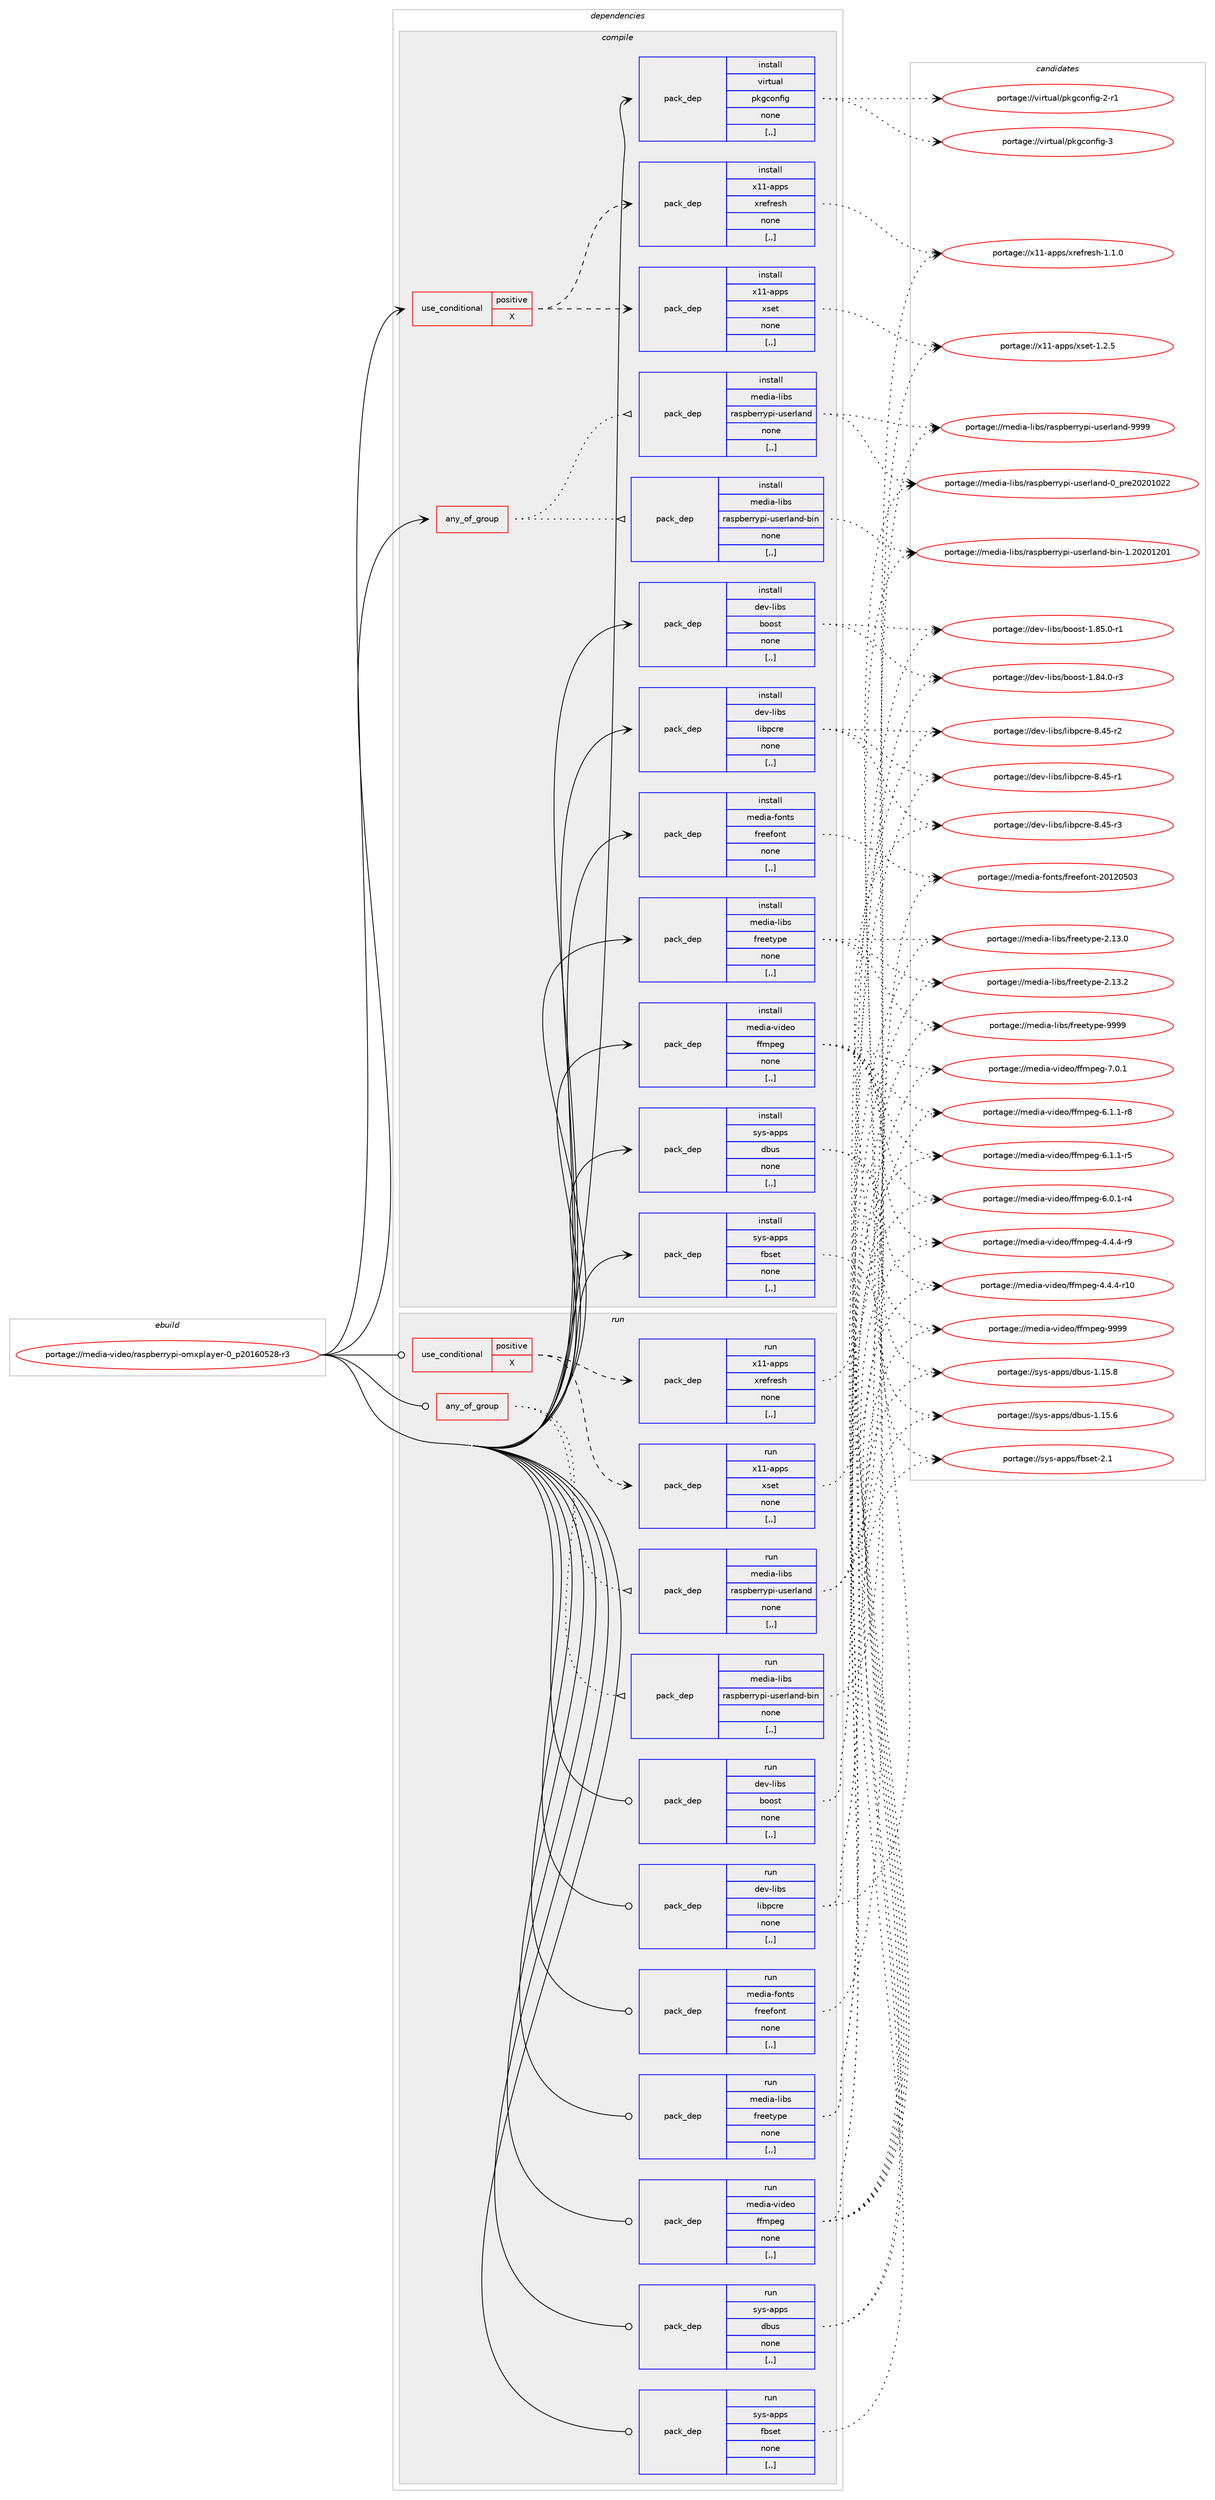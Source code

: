 digraph prolog {

# *************
# Graph options
# *************

newrank=true;
concentrate=true;
compound=true;
graph [rankdir=LR,fontname=Helvetica,fontsize=10,ranksep=1.5];#, ranksep=2.5, nodesep=0.2];
edge  [arrowhead=vee];
node  [fontname=Helvetica,fontsize=10];

# **********
# The ebuild
# **********

subgraph cluster_leftcol {
color=gray;
label=<<i>ebuild</i>>;
id [label="portage://media-video/raspberrypi-omxplayer-0_p20160528-r3", color=red, width=4, href="../media-video/raspberrypi-omxplayer-0_p20160528-r3.svg"];
}

# ****************
# The dependencies
# ****************

subgraph cluster_midcol {
color=gray;
label=<<i>dependencies</i>>;
subgraph cluster_compile {
fillcolor="#eeeeee";
style=filled;
label=<<i>compile</i>>;
subgraph any2360 {
dependency333309 [label=<<TABLE BORDER="0" CELLBORDER="1" CELLSPACING="0" CELLPADDING="4"><TR><TD CELLPADDING="10">any_of_group</TD></TR></TABLE>>, shape=none, color=red];subgraph pack245200 {
dependency333310 [label=<<TABLE BORDER="0" CELLBORDER="1" CELLSPACING="0" CELLPADDING="4" WIDTH="220"><TR><TD ROWSPAN="6" CELLPADDING="30">pack_dep</TD></TR><TR><TD WIDTH="110">install</TD></TR><TR><TD>media-libs</TD></TR><TR><TD>raspberrypi-userland</TD></TR><TR><TD>none</TD></TR><TR><TD>[,,]</TD></TR></TABLE>>, shape=none, color=blue];
}
dependency333309:e -> dependency333310:w [weight=20,style="dotted",arrowhead="oinv"];
subgraph pack245201 {
dependency333311 [label=<<TABLE BORDER="0" CELLBORDER="1" CELLSPACING="0" CELLPADDING="4" WIDTH="220"><TR><TD ROWSPAN="6" CELLPADDING="30">pack_dep</TD></TR><TR><TD WIDTH="110">install</TD></TR><TR><TD>media-libs</TD></TR><TR><TD>raspberrypi-userland-bin</TD></TR><TR><TD>none</TD></TR><TR><TD>[,,]</TD></TR></TABLE>>, shape=none, color=blue];
}
dependency333309:e -> dependency333311:w [weight=20,style="dotted",arrowhead="oinv"];
}
id:e -> dependency333309:w [weight=20,style="solid",arrowhead="vee"];
subgraph cond85569 {
dependency333312 [label=<<TABLE BORDER="0" CELLBORDER="1" CELLSPACING="0" CELLPADDING="4"><TR><TD ROWSPAN="3" CELLPADDING="10">use_conditional</TD></TR><TR><TD>positive</TD></TR><TR><TD>X</TD></TR></TABLE>>, shape=none, color=red];
subgraph pack245202 {
dependency333313 [label=<<TABLE BORDER="0" CELLBORDER="1" CELLSPACING="0" CELLPADDING="4" WIDTH="220"><TR><TD ROWSPAN="6" CELLPADDING="30">pack_dep</TD></TR><TR><TD WIDTH="110">install</TD></TR><TR><TD>x11-apps</TD></TR><TR><TD>xrefresh</TD></TR><TR><TD>none</TD></TR><TR><TD>[,,]</TD></TR></TABLE>>, shape=none, color=blue];
}
dependency333312:e -> dependency333313:w [weight=20,style="dashed",arrowhead="vee"];
subgraph pack245203 {
dependency333314 [label=<<TABLE BORDER="0" CELLBORDER="1" CELLSPACING="0" CELLPADDING="4" WIDTH="220"><TR><TD ROWSPAN="6" CELLPADDING="30">pack_dep</TD></TR><TR><TD WIDTH="110">install</TD></TR><TR><TD>x11-apps</TD></TR><TR><TD>xset</TD></TR><TR><TD>none</TD></TR><TR><TD>[,,]</TD></TR></TABLE>>, shape=none, color=blue];
}
dependency333312:e -> dependency333314:w [weight=20,style="dashed",arrowhead="vee"];
}
id:e -> dependency333312:w [weight=20,style="solid",arrowhead="vee"];
subgraph pack245204 {
dependency333315 [label=<<TABLE BORDER="0" CELLBORDER="1" CELLSPACING="0" CELLPADDING="4" WIDTH="220"><TR><TD ROWSPAN="6" CELLPADDING="30">pack_dep</TD></TR><TR><TD WIDTH="110">install</TD></TR><TR><TD>dev-libs</TD></TR><TR><TD>boost</TD></TR><TR><TD>none</TD></TR><TR><TD>[,,]</TD></TR></TABLE>>, shape=none, color=blue];
}
id:e -> dependency333315:w [weight=20,style="solid",arrowhead="vee"];
subgraph pack245205 {
dependency333316 [label=<<TABLE BORDER="0" CELLBORDER="1" CELLSPACING="0" CELLPADDING="4" WIDTH="220"><TR><TD ROWSPAN="6" CELLPADDING="30">pack_dep</TD></TR><TR><TD WIDTH="110">install</TD></TR><TR><TD>dev-libs</TD></TR><TR><TD>libpcre</TD></TR><TR><TD>none</TD></TR><TR><TD>[,,]</TD></TR></TABLE>>, shape=none, color=blue];
}
id:e -> dependency333316:w [weight=20,style="solid",arrowhead="vee"];
subgraph pack245206 {
dependency333317 [label=<<TABLE BORDER="0" CELLBORDER="1" CELLSPACING="0" CELLPADDING="4" WIDTH="220"><TR><TD ROWSPAN="6" CELLPADDING="30">pack_dep</TD></TR><TR><TD WIDTH="110">install</TD></TR><TR><TD>media-fonts</TD></TR><TR><TD>freefont</TD></TR><TR><TD>none</TD></TR><TR><TD>[,,]</TD></TR></TABLE>>, shape=none, color=blue];
}
id:e -> dependency333317:w [weight=20,style="solid",arrowhead="vee"];
subgraph pack245207 {
dependency333318 [label=<<TABLE BORDER="0" CELLBORDER="1" CELLSPACING="0" CELLPADDING="4" WIDTH="220"><TR><TD ROWSPAN="6" CELLPADDING="30">pack_dep</TD></TR><TR><TD WIDTH="110">install</TD></TR><TR><TD>media-libs</TD></TR><TR><TD>freetype</TD></TR><TR><TD>none</TD></TR><TR><TD>[,,]</TD></TR></TABLE>>, shape=none, color=blue];
}
id:e -> dependency333318:w [weight=20,style="solid",arrowhead="vee"];
subgraph pack245208 {
dependency333319 [label=<<TABLE BORDER="0" CELLBORDER="1" CELLSPACING="0" CELLPADDING="4" WIDTH="220"><TR><TD ROWSPAN="6" CELLPADDING="30">pack_dep</TD></TR><TR><TD WIDTH="110">install</TD></TR><TR><TD>media-video</TD></TR><TR><TD>ffmpeg</TD></TR><TR><TD>none</TD></TR><TR><TD>[,,]</TD></TR></TABLE>>, shape=none, color=blue];
}
id:e -> dependency333319:w [weight=20,style="solid",arrowhead="vee"];
subgraph pack245209 {
dependency333320 [label=<<TABLE BORDER="0" CELLBORDER="1" CELLSPACING="0" CELLPADDING="4" WIDTH="220"><TR><TD ROWSPAN="6" CELLPADDING="30">pack_dep</TD></TR><TR><TD WIDTH="110">install</TD></TR><TR><TD>sys-apps</TD></TR><TR><TD>dbus</TD></TR><TR><TD>none</TD></TR><TR><TD>[,,]</TD></TR></TABLE>>, shape=none, color=blue];
}
id:e -> dependency333320:w [weight=20,style="solid",arrowhead="vee"];
subgraph pack245210 {
dependency333321 [label=<<TABLE BORDER="0" CELLBORDER="1" CELLSPACING="0" CELLPADDING="4" WIDTH="220"><TR><TD ROWSPAN="6" CELLPADDING="30">pack_dep</TD></TR><TR><TD WIDTH="110">install</TD></TR><TR><TD>sys-apps</TD></TR><TR><TD>fbset</TD></TR><TR><TD>none</TD></TR><TR><TD>[,,]</TD></TR></TABLE>>, shape=none, color=blue];
}
id:e -> dependency333321:w [weight=20,style="solid",arrowhead="vee"];
subgraph pack245211 {
dependency333322 [label=<<TABLE BORDER="0" CELLBORDER="1" CELLSPACING="0" CELLPADDING="4" WIDTH="220"><TR><TD ROWSPAN="6" CELLPADDING="30">pack_dep</TD></TR><TR><TD WIDTH="110">install</TD></TR><TR><TD>virtual</TD></TR><TR><TD>pkgconfig</TD></TR><TR><TD>none</TD></TR><TR><TD>[,,]</TD></TR></TABLE>>, shape=none, color=blue];
}
id:e -> dependency333322:w [weight=20,style="solid",arrowhead="vee"];
}
subgraph cluster_compileandrun {
fillcolor="#eeeeee";
style=filled;
label=<<i>compile and run</i>>;
}
subgraph cluster_run {
fillcolor="#eeeeee";
style=filled;
label=<<i>run</i>>;
subgraph any2361 {
dependency333323 [label=<<TABLE BORDER="0" CELLBORDER="1" CELLSPACING="0" CELLPADDING="4"><TR><TD CELLPADDING="10">any_of_group</TD></TR></TABLE>>, shape=none, color=red];subgraph pack245212 {
dependency333324 [label=<<TABLE BORDER="0" CELLBORDER="1" CELLSPACING="0" CELLPADDING="4" WIDTH="220"><TR><TD ROWSPAN="6" CELLPADDING="30">pack_dep</TD></TR><TR><TD WIDTH="110">run</TD></TR><TR><TD>media-libs</TD></TR><TR><TD>raspberrypi-userland</TD></TR><TR><TD>none</TD></TR><TR><TD>[,,]</TD></TR></TABLE>>, shape=none, color=blue];
}
dependency333323:e -> dependency333324:w [weight=20,style="dotted",arrowhead="oinv"];
subgraph pack245213 {
dependency333325 [label=<<TABLE BORDER="0" CELLBORDER="1" CELLSPACING="0" CELLPADDING="4" WIDTH="220"><TR><TD ROWSPAN="6" CELLPADDING="30">pack_dep</TD></TR><TR><TD WIDTH="110">run</TD></TR><TR><TD>media-libs</TD></TR><TR><TD>raspberrypi-userland-bin</TD></TR><TR><TD>none</TD></TR><TR><TD>[,,]</TD></TR></TABLE>>, shape=none, color=blue];
}
dependency333323:e -> dependency333325:w [weight=20,style="dotted",arrowhead="oinv"];
}
id:e -> dependency333323:w [weight=20,style="solid",arrowhead="odot"];
subgraph cond85570 {
dependency333326 [label=<<TABLE BORDER="0" CELLBORDER="1" CELLSPACING="0" CELLPADDING="4"><TR><TD ROWSPAN="3" CELLPADDING="10">use_conditional</TD></TR><TR><TD>positive</TD></TR><TR><TD>X</TD></TR></TABLE>>, shape=none, color=red];
subgraph pack245214 {
dependency333327 [label=<<TABLE BORDER="0" CELLBORDER="1" CELLSPACING="0" CELLPADDING="4" WIDTH="220"><TR><TD ROWSPAN="6" CELLPADDING="30">pack_dep</TD></TR><TR><TD WIDTH="110">run</TD></TR><TR><TD>x11-apps</TD></TR><TR><TD>xrefresh</TD></TR><TR><TD>none</TD></TR><TR><TD>[,,]</TD></TR></TABLE>>, shape=none, color=blue];
}
dependency333326:e -> dependency333327:w [weight=20,style="dashed",arrowhead="vee"];
subgraph pack245215 {
dependency333328 [label=<<TABLE BORDER="0" CELLBORDER="1" CELLSPACING="0" CELLPADDING="4" WIDTH="220"><TR><TD ROWSPAN="6" CELLPADDING="30">pack_dep</TD></TR><TR><TD WIDTH="110">run</TD></TR><TR><TD>x11-apps</TD></TR><TR><TD>xset</TD></TR><TR><TD>none</TD></TR><TR><TD>[,,]</TD></TR></TABLE>>, shape=none, color=blue];
}
dependency333326:e -> dependency333328:w [weight=20,style="dashed",arrowhead="vee"];
}
id:e -> dependency333326:w [weight=20,style="solid",arrowhead="odot"];
subgraph pack245216 {
dependency333329 [label=<<TABLE BORDER="0" CELLBORDER="1" CELLSPACING="0" CELLPADDING="4" WIDTH="220"><TR><TD ROWSPAN="6" CELLPADDING="30">pack_dep</TD></TR><TR><TD WIDTH="110">run</TD></TR><TR><TD>dev-libs</TD></TR><TR><TD>boost</TD></TR><TR><TD>none</TD></TR><TR><TD>[,,]</TD></TR></TABLE>>, shape=none, color=blue];
}
id:e -> dependency333329:w [weight=20,style="solid",arrowhead="odot"];
subgraph pack245217 {
dependency333330 [label=<<TABLE BORDER="0" CELLBORDER="1" CELLSPACING="0" CELLPADDING="4" WIDTH="220"><TR><TD ROWSPAN="6" CELLPADDING="30">pack_dep</TD></TR><TR><TD WIDTH="110">run</TD></TR><TR><TD>dev-libs</TD></TR><TR><TD>libpcre</TD></TR><TR><TD>none</TD></TR><TR><TD>[,,]</TD></TR></TABLE>>, shape=none, color=blue];
}
id:e -> dependency333330:w [weight=20,style="solid",arrowhead="odot"];
subgraph pack245218 {
dependency333331 [label=<<TABLE BORDER="0" CELLBORDER="1" CELLSPACING="0" CELLPADDING="4" WIDTH="220"><TR><TD ROWSPAN="6" CELLPADDING="30">pack_dep</TD></TR><TR><TD WIDTH="110">run</TD></TR><TR><TD>media-fonts</TD></TR><TR><TD>freefont</TD></TR><TR><TD>none</TD></TR><TR><TD>[,,]</TD></TR></TABLE>>, shape=none, color=blue];
}
id:e -> dependency333331:w [weight=20,style="solid",arrowhead="odot"];
subgraph pack245219 {
dependency333332 [label=<<TABLE BORDER="0" CELLBORDER="1" CELLSPACING="0" CELLPADDING="4" WIDTH="220"><TR><TD ROWSPAN="6" CELLPADDING="30">pack_dep</TD></TR><TR><TD WIDTH="110">run</TD></TR><TR><TD>media-libs</TD></TR><TR><TD>freetype</TD></TR><TR><TD>none</TD></TR><TR><TD>[,,]</TD></TR></TABLE>>, shape=none, color=blue];
}
id:e -> dependency333332:w [weight=20,style="solid",arrowhead="odot"];
subgraph pack245220 {
dependency333333 [label=<<TABLE BORDER="0" CELLBORDER="1" CELLSPACING="0" CELLPADDING="4" WIDTH="220"><TR><TD ROWSPAN="6" CELLPADDING="30">pack_dep</TD></TR><TR><TD WIDTH="110">run</TD></TR><TR><TD>media-video</TD></TR><TR><TD>ffmpeg</TD></TR><TR><TD>none</TD></TR><TR><TD>[,,]</TD></TR></TABLE>>, shape=none, color=blue];
}
id:e -> dependency333333:w [weight=20,style="solid",arrowhead="odot"];
subgraph pack245221 {
dependency333334 [label=<<TABLE BORDER="0" CELLBORDER="1" CELLSPACING="0" CELLPADDING="4" WIDTH="220"><TR><TD ROWSPAN="6" CELLPADDING="30">pack_dep</TD></TR><TR><TD WIDTH="110">run</TD></TR><TR><TD>sys-apps</TD></TR><TR><TD>dbus</TD></TR><TR><TD>none</TD></TR><TR><TD>[,,]</TD></TR></TABLE>>, shape=none, color=blue];
}
id:e -> dependency333334:w [weight=20,style="solid",arrowhead="odot"];
subgraph pack245222 {
dependency333335 [label=<<TABLE BORDER="0" CELLBORDER="1" CELLSPACING="0" CELLPADDING="4" WIDTH="220"><TR><TD ROWSPAN="6" CELLPADDING="30">pack_dep</TD></TR><TR><TD WIDTH="110">run</TD></TR><TR><TD>sys-apps</TD></TR><TR><TD>fbset</TD></TR><TR><TD>none</TD></TR><TR><TD>[,,]</TD></TR></TABLE>>, shape=none, color=blue];
}
id:e -> dependency333335:w [weight=20,style="solid",arrowhead="odot"];
}
}

# **************
# The candidates
# **************

subgraph cluster_choices {
rank=same;
color=gray;
label=<<i>candidates</i>>;

subgraph choice245200 {
color=black;
nodesep=1;
choice10910110010597451081059811547114971151129810111411412111210545117115101114108971101004557575757 [label="portage://media-libs/raspberrypi-userland-9999", color=red, width=4,href="../media-libs/raspberrypi-userland-9999.svg"];
choice10910110010597451081059811547114971151129810111411412111210545117115101114108971101004548951121141015048504849485050 [label="portage://media-libs/raspberrypi-userland-0_pre20201022", color=red, width=4,href="../media-libs/raspberrypi-userland-0_pre20201022.svg"];
dependency333310:e -> choice10910110010597451081059811547114971151129810111411412111210545117115101114108971101004557575757:w [style=dotted,weight="100"];
dependency333310:e -> choice10910110010597451081059811547114971151129810111411412111210545117115101114108971101004548951121141015048504849485050:w [style=dotted,weight="100"];
}
subgraph choice245201 {
color=black;
nodesep=1;
choice109101100105974510810598115471149711511298101114114121112105451171151011141089711010045981051104549465048504849504849 [label="portage://media-libs/raspberrypi-userland-bin-1.20201201", color=red, width=4,href="../media-libs/raspberrypi-userland-bin-1.20201201.svg"];
dependency333311:e -> choice109101100105974510810598115471149711511298101114114121112105451171151011141089711010045981051104549465048504849504849:w [style=dotted,weight="100"];
}
subgraph choice245202 {
color=black;
nodesep=1;
choice1204949459711211211547120114101102114101115104454946494648 [label="portage://x11-apps/xrefresh-1.1.0", color=red, width=4,href="../x11-apps/xrefresh-1.1.0.svg"];
dependency333313:e -> choice1204949459711211211547120114101102114101115104454946494648:w [style=dotted,weight="100"];
}
subgraph choice245203 {
color=black;
nodesep=1;
choice1204949459711211211547120115101116454946504653 [label="portage://x11-apps/xset-1.2.5", color=red, width=4,href="../x11-apps/xset-1.2.5.svg"];
dependency333314:e -> choice1204949459711211211547120115101116454946504653:w [style=dotted,weight="100"];
}
subgraph choice245204 {
color=black;
nodesep=1;
choice10010111845108105981154798111111115116454946565346484511449 [label="portage://dev-libs/boost-1.85.0-r1", color=red, width=4,href="../dev-libs/boost-1.85.0-r1.svg"];
choice10010111845108105981154798111111115116454946565246484511451 [label="portage://dev-libs/boost-1.84.0-r3", color=red, width=4,href="../dev-libs/boost-1.84.0-r3.svg"];
dependency333315:e -> choice10010111845108105981154798111111115116454946565346484511449:w [style=dotted,weight="100"];
dependency333315:e -> choice10010111845108105981154798111111115116454946565246484511451:w [style=dotted,weight="100"];
}
subgraph choice245205 {
color=black;
nodesep=1;
choice100101118451081059811547108105981129911410145564652534511451 [label="portage://dev-libs/libpcre-8.45-r3", color=red, width=4,href="../dev-libs/libpcre-8.45-r3.svg"];
choice100101118451081059811547108105981129911410145564652534511450 [label="portage://dev-libs/libpcre-8.45-r2", color=red, width=4,href="../dev-libs/libpcre-8.45-r2.svg"];
choice100101118451081059811547108105981129911410145564652534511449 [label="portage://dev-libs/libpcre-8.45-r1", color=red, width=4,href="../dev-libs/libpcre-8.45-r1.svg"];
dependency333316:e -> choice100101118451081059811547108105981129911410145564652534511451:w [style=dotted,weight="100"];
dependency333316:e -> choice100101118451081059811547108105981129911410145564652534511450:w [style=dotted,weight="100"];
dependency333316:e -> choice100101118451081059811547108105981129911410145564652534511449:w [style=dotted,weight="100"];
}
subgraph choice245206 {
color=black;
nodesep=1;
choice109101100105974510211111011611547102114101101102111110116455048495048534851 [label="portage://media-fonts/freefont-20120503", color=red, width=4,href="../media-fonts/freefont-20120503.svg"];
dependency333317:e -> choice109101100105974510211111011611547102114101101102111110116455048495048534851:w [style=dotted,weight="100"];
}
subgraph choice245207 {
color=black;
nodesep=1;
choice109101100105974510810598115471021141011011161211121014557575757 [label="portage://media-libs/freetype-9999", color=red, width=4,href="../media-libs/freetype-9999.svg"];
choice1091011001059745108105981154710211410110111612111210145504649514650 [label="portage://media-libs/freetype-2.13.2", color=red, width=4,href="../media-libs/freetype-2.13.2.svg"];
choice1091011001059745108105981154710211410110111612111210145504649514648 [label="portage://media-libs/freetype-2.13.0", color=red, width=4,href="../media-libs/freetype-2.13.0.svg"];
dependency333318:e -> choice109101100105974510810598115471021141011011161211121014557575757:w [style=dotted,weight="100"];
dependency333318:e -> choice1091011001059745108105981154710211410110111612111210145504649514650:w [style=dotted,weight="100"];
dependency333318:e -> choice1091011001059745108105981154710211410110111612111210145504649514648:w [style=dotted,weight="100"];
}
subgraph choice245208 {
color=black;
nodesep=1;
choice1091011001059745118105100101111471021021091121011034557575757 [label="portage://media-video/ffmpeg-9999", color=red, width=4,href="../media-video/ffmpeg-9999.svg"];
choice109101100105974511810510010111147102102109112101103455546484649 [label="portage://media-video/ffmpeg-7.0.1", color=red, width=4,href="../media-video/ffmpeg-7.0.1.svg"];
choice1091011001059745118105100101111471021021091121011034554464946494511456 [label="portage://media-video/ffmpeg-6.1.1-r8", color=red, width=4,href="../media-video/ffmpeg-6.1.1-r8.svg"];
choice1091011001059745118105100101111471021021091121011034554464946494511453 [label="portage://media-video/ffmpeg-6.1.1-r5", color=red, width=4,href="../media-video/ffmpeg-6.1.1-r5.svg"];
choice1091011001059745118105100101111471021021091121011034554464846494511452 [label="portage://media-video/ffmpeg-6.0.1-r4", color=red, width=4,href="../media-video/ffmpeg-6.0.1-r4.svg"];
choice1091011001059745118105100101111471021021091121011034552465246524511457 [label="portage://media-video/ffmpeg-4.4.4-r9", color=red, width=4,href="../media-video/ffmpeg-4.4.4-r9.svg"];
choice109101100105974511810510010111147102102109112101103455246524652451144948 [label="portage://media-video/ffmpeg-4.4.4-r10", color=red, width=4,href="../media-video/ffmpeg-4.4.4-r10.svg"];
dependency333319:e -> choice1091011001059745118105100101111471021021091121011034557575757:w [style=dotted,weight="100"];
dependency333319:e -> choice109101100105974511810510010111147102102109112101103455546484649:w [style=dotted,weight="100"];
dependency333319:e -> choice1091011001059745118105100101111471021021091121011034554464946494511456:w [style=dotted,weight="100"];
dependency333319:e -> choice1091011001059745118105100101111471021021091121011034554464946494511453:w [style=dotted,weight="100"];
dependency333319:e -> choice1091011001059745118105100101111471021021091121011034554464846494511452:w [style=dotted,weight="100"];
dependency333319:e -> choice1091011001059745118105100101111471021021091121011034552465246524511457:w [style=dotted,weight="100"];
dependency333319:e -> choice109101100105974511810510010111147102102109112101103455246524652451144948:w [style=dotted,weight="100"];
}
subgraph choice245209 {
color=black;
nodesep=1;
choice1151211154597112112115471009811711545494649534656 [label="portage://sys-apps/dbus-1.15.8", color=red, width=4,href="../sys-apps/dbus-1.15.8.svg"];
choice1151211154597112112115471009811711545494649534654 [label="portage://sys-apps/dbus-1.15.6", color=red, width=4,href="../sys-apps/dbus-1.15.6.svg"];
dependency333320:e -> choice1151211154597112112115471009811711545494649534656:w [style=dotted,weight="100"];
dependency333320:e -> choice1151211154597112112115471009811711545494649534654:w [style=dotted,weight="100"];
}
subgraph choice245210 {
color=black;
nodesep=1;
choice1151211154597112112115471029811510111645504649 [label="portage://sys-apps/fbset-2.1", color=red, width=4,href="../sys-apps/fbset-2.1.svg"];
dependency333321:e -> choice1151211154597112112115471029811510111645504649:w [style=dotted,weight="100"];
}
subgraph choice245211 {
color=black;
nodesep=1;
choice1181051141161179710847112107103991111101021051034551 [label="portage://virtual/pkgconfig-3", color=red, width=4,href="../virtual/pkgconfig-3.svg"];
choice11810511411611797108471121071039911111010210510345504511449 [label="portage://virtual/pkgconfig-2-r1", color=red, width=4,href="../virtual/pkgconfig-2-r1.svg"];
dependency333322:e -> choice1181051141161179710847112107103991111101021051034551:w [style=dotted,weight="100"];
dependency333322:e -> choice11810511411611797108471121071039911111010210510345504511449:w [style=dotted,weight="100"];
}
subgraph choice245212 {
color=black;
nodesep=1;
choice10910110010597451081059811547114971151129810111411412111210545117115101114108971101004557575757 [label="portage://media-libs/raspberrypi-userland-9999", color=red, width=4,href="../media-libs/raspberrypi-userland-9999.svg"];
choice10910110010597451081059811547114971151129810111411412111210545117115101114108971101004548951121141015048504849485050 [label="portage://media-libs/raspberrypi-userland-0_pre20201022", color=red, width=4,href="../media-libs/raspberrypi-userland-0_pre20201022.svg"];
dependency333324:e -> choice10910110010597451081059811547114971151129810111411412111210545117115101114108971101004557575757:w [style=dotted,weight="100"];
dependency333324:e -> choice10910110010597451081059811547114971151129810111411412111210545117115101114108971101004548951121141015048504849485050:w [style=dotted,weight="100"];
}
subgraph choice245213 {
color=black;
nodesep=1;
choice109101100105974510810598115471149711511298101114114121112105451171151011141089711010045981051104549465048504849504849 [label="portage://media-libs/raspberrypi-userland-bin-1.20201201", color=red, width=4,href="../media-libs/raspberrypi-userland-bin-1.20201201.svg"];
dependency333325:e -> choice109101100105974510810598115471149711511298101114114121112105451171151011141089711010045981051104549465048504849504849:w [style=dotted,weight="100"];
}
subgraph choice245214 {
color=black;
nodesep=1;
choice1204949459711211211547120114101102114101115104454946494648 [label="portage://x11-apps/xrefresh-1.1.0", color=red, width=4,href="../x11-apps/xrefresh-1.1.0.svg"];
dependency333327:e -> choice1204949459711211211547120114101102114101115104454946494648:w [style=dotted,weight="100"];
}
subgraph choice245215 {
color=black;
nodesep=1;
choice1204949459711211211547120115101116454946504653 [label="portage://x11-apps/xset-1.2.5", color=red, width=4,href="../x11-apps/xset-1.2.5.svg"];
dependency333328:e -> choice1204949459711211211547120115101116454946504653:w [style=dotted,weight="100"];
}
subgraph choice245216 {
color=black;
nodesep=1;
choice10010111845108105981154798111111115116454946565346484511449 [label="portage://dev-libs/boost-1.85.0-r1", color=red, width=4,href="../dev-libs/boost-1.85.0-r1.svg"];
choice10010111845108105981154798111111115116454946565246484511451 [label="portage://dev-libs/boost-1.84.0-r3", color=red, width=4,href="../dev-libs/boost-1.84.0-r3.svg"];
dependency333329:e -> choice10010111845108105981154798111111115116454946565346484511449:w [style=dotted,weight="100"];
dependency333329:e -> choice10010111845108105981154798111111115116454946565246484511451:w [style=dotted,weight="100"];
}
subgraph choice245217 {
color=black;
nodesep=1;
choice100101118451081059811547108105981129911410145564652534511451 [label="portage://dev-libs/libpcre-8.45-r3", color=red, width=4,href="../dev-libs/libpcre-8.45-r3.svg"];
choice100101118451081059811547108105981129911410145564652534511450 [label="portage://dev-libs/libpcre-8.45-r2", color=red, width=4,href="../dev-libs/libpcre-8.45-r2.svg"];
choice100101118451081059811547108105981129911410145564652534511449 [label="portage://dev-libs/libpcre-8.45-r1", color=red, width=4,href="../dev-libs/libpcre-8.45-r1.svg"];
dependency333330:e -> choice100101118451081059811547108105981129911410145564652534511451:w [style=dotted,weight="100"];
dependency333330:e -> choice100101118451081059811547108105981129911410145564652534511450:w [style=dotted,weight="100"];
dependency333330:e -> choice100101118451081059811547108105981129911410145564652534511449:w [style=dotted,weight="100"];
}
subgraph choice245218 {
color=black;
nodesep=1;
choice109101100105974510211111011611547102114101101102111110116455048495048534851 [label="portage://media-fonts/freefont-20120503", color=red, width=4,href="../media-fonts/freefont-20120503.svg"];
dependency333331:e -> choice109101100105974510211111011611547102114101101102111110116455048495048534851:w [style=dotted,weight="100"];
}
subgraph choice245219 {
color=black;
nodesep=1;
choice109101100105974510810598115471021141011011161211121014557575757 [label="portage://media-libs/freetype-9999", color=red, width=4,href="../media-libs/freetype-9999.svg"];
choice1091011001059745108105981154710211410110111612111210145504649514650 [label="portage://media-libs/freetype-2.13.2", color=red, width=4,href="../media-libs/freetype-2.13.2.svg"];
choice1091011001059745108105981154710211410110111612111210145504649514648 [label="portage://media-libs/freetype-2.13.0", color=red, width=4,href="../media-libs/freetype-2.13.0.svg"];
dependency333332:e -> choice109101100105974510810598115471021141011011161211121014557575757:w [style=dotted,weight="100"];
dependency333332:e -> choice1091011001059745108105981154710211410110111612111210145504649514650:w [style=dotted,weight="100"];
dependency333332:e -> choice1091011001059745108105981154710211410110111612111210145504649514648:w [style=dotted,weight="100"];
}
subgraph choice245220 {
color=black;
nodesep=1;
choice1091011001059745118105100101111471021021091121011034557575757 [label="portage://media-video/ffmpeg-9999", color=red, width=4,href="../media-video/ffmpeg-9999.svg"];
choice109101100105974511810510010111147102102109112101103455546484649 [label="portage://media-video/ffmpeg-7.0.1", color=red, width=4,href="../media-video/ffmpeg-7.0.1.svg"];
choice1091011001059745118105100101111471021021091121011034554464946494511456 [label="portage://media-video/ffmpeg-6.1.1-r8", color=red, width=4,href="../media-video/ffmpeg-6.1.1-r8.svg"];
choice1091011001059745118105100101111471021021091121011034554464946494511453 [label="portage://media-video/ffmpeg-6.1.1-r5", color=red, width=4,href="../media-video/ffmpeg-6.1.1-r5.svg"];
choice1091011001059745118105100101111471021021091121011034554464846494511452 [label="portage://media-video/ffmpeg-6.0.1-r4", color=red, width=4,href="../media-video/ffmpeg-6.0.1-r4.svg"];
choice1091011001059745118105100101111471021021091121011034552465246524511457 [label="portage://media-video/ffmpeg-4.4.4-r9", color=red, width=4,href="../media-video/ffmpeg-4.4.4-r9.svg"];
choice109101100105974511810510010111147102102109112101103455246524652451144948 [label="portage://media-video/ffmpeg-4.4.4-r10", color=red, width=4,href="../media-video/ffmpeg-4.4.4-r10.svg"];
dependency333333:e -> choice1091011001059745118105100101111471021021091121011034557575757:w [style=dotted,weight="100"];
dependency333333:e -> choice109101100105974511810510010111147102102109112101103455546484649:w [style=dotted,weight="100"];
dependency333333:e -> choice1091011001059745118105100101111471021021091121011034554464946494511456:w [style=dotted,weight="100"];
dependency333333:e -> choice1091011001059745118105100101111471021021091121011034554464946494511453:w [style=dotted,weight="100"];
dependency333333:e -> choice1091011001059745118105100101111471021021091121011034554464846494511452:w [style=dotted,weight="100"];
dependency333333:e -> choice1091011001059745118105100101111471021021091121011034552465246524511457:w [style=dotted,weight="100"];
dependency333333:e -> choice109101100105974511810510010111147102102109112101103455246524652451144948:w [style=dotted,weight="100"];
}
subgraph choice245221 {
color=black;
nodesep=1;
choice1151211154597112112115471009811711545494649534656 [label="portage://sys-apps/dbus-1.15.8", color=red, width=4,href="../sys-apps/dbus-1.15.8.svg"];
choice1151211154597112112115471009811711545494649534654 [label="portage://sys-apps/dbus-1.15.6", color=red, width=4,href="../sys-apps/dbus-1.15.6.svg"];
dependency333334:e -> choice1151211154597112112115471009811711545494649534656:w [style=dotted,weight="100"];
dependency333334:e -> choice1151211154597112112115471009811711545494649534654:w [style=dotted,weight="100"];
}
subgraph choice245222 {
color=black;
nodesep=1;
choice1151211154597112112115471029811510111645504649 [label="portage://sys-apps/fbset-2.1", color=red, width=4,href="../sys-apps/fbset-2.1.svg"];
dependency333335:e -> choice1151211154597112112115471029811510111645504649:w [style=dotted,weight="100"];
}
}

}
